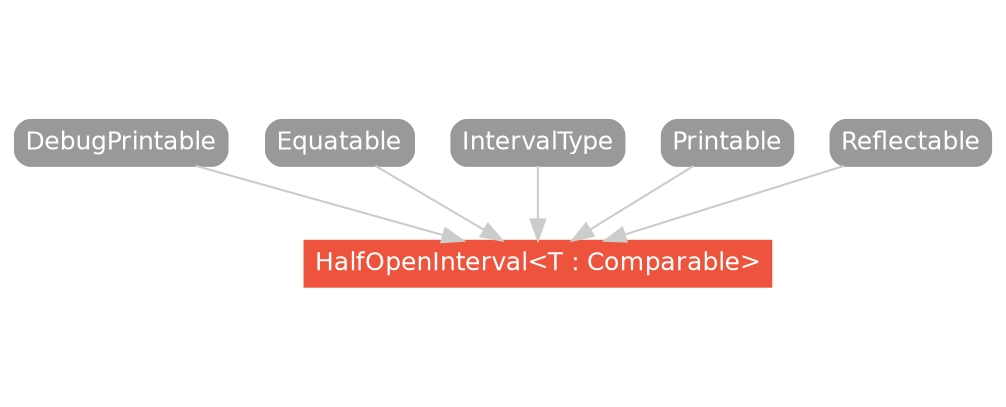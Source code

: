 strict digraph "HalfOpenInterval<T : Comparable> - Type Hierarchy - SwiftDoc.org" {
    pad="0.1,0.8"
    node [shape=box, style="filled,rounded", color="#999999", fillcolor="#999999", fontcolor=white, fontname=Helvetica, fontnames="Helvetica,sansserif", fontsize=12, margin="0.07,0.05", height="0.3"]
    edge [color="#cccccc"]
    "DebugPrintable" [URL="/protocol/DebugPrintable/"]
    "Equatable" [URL="/protocol/Equatable/"]
    "HalfOpenInterval<T : Comparable>" [URL="/type/HalfOpenInterval/", style="filled", fillcolor="#ee543d", color="#ee543d"]
    "IntervalType" [URL="/protocol/IntervalType/"]
    "Printable" [URL="/protocol/Printable/"]
    "Reflectable" [URL="/protocol/Reflectable/"]    "IntervalType" -> "HalfOpenInterval<T : Comparable>"
    "Equatable" -> "HalfOpenInterval<T : Comparable>"
    "Printable" -> "HalfOpenInterval<T : Comparable>"
    "DebugPrintable" -> "HalfOpenInterval<T : Comparable>"
    "Reflectable" -> "HalfOpenInterval<T : Comparable>"
    subgraph Types {
        rank = max; "HalfOpenInterval<T : Comparable>";
    }
}